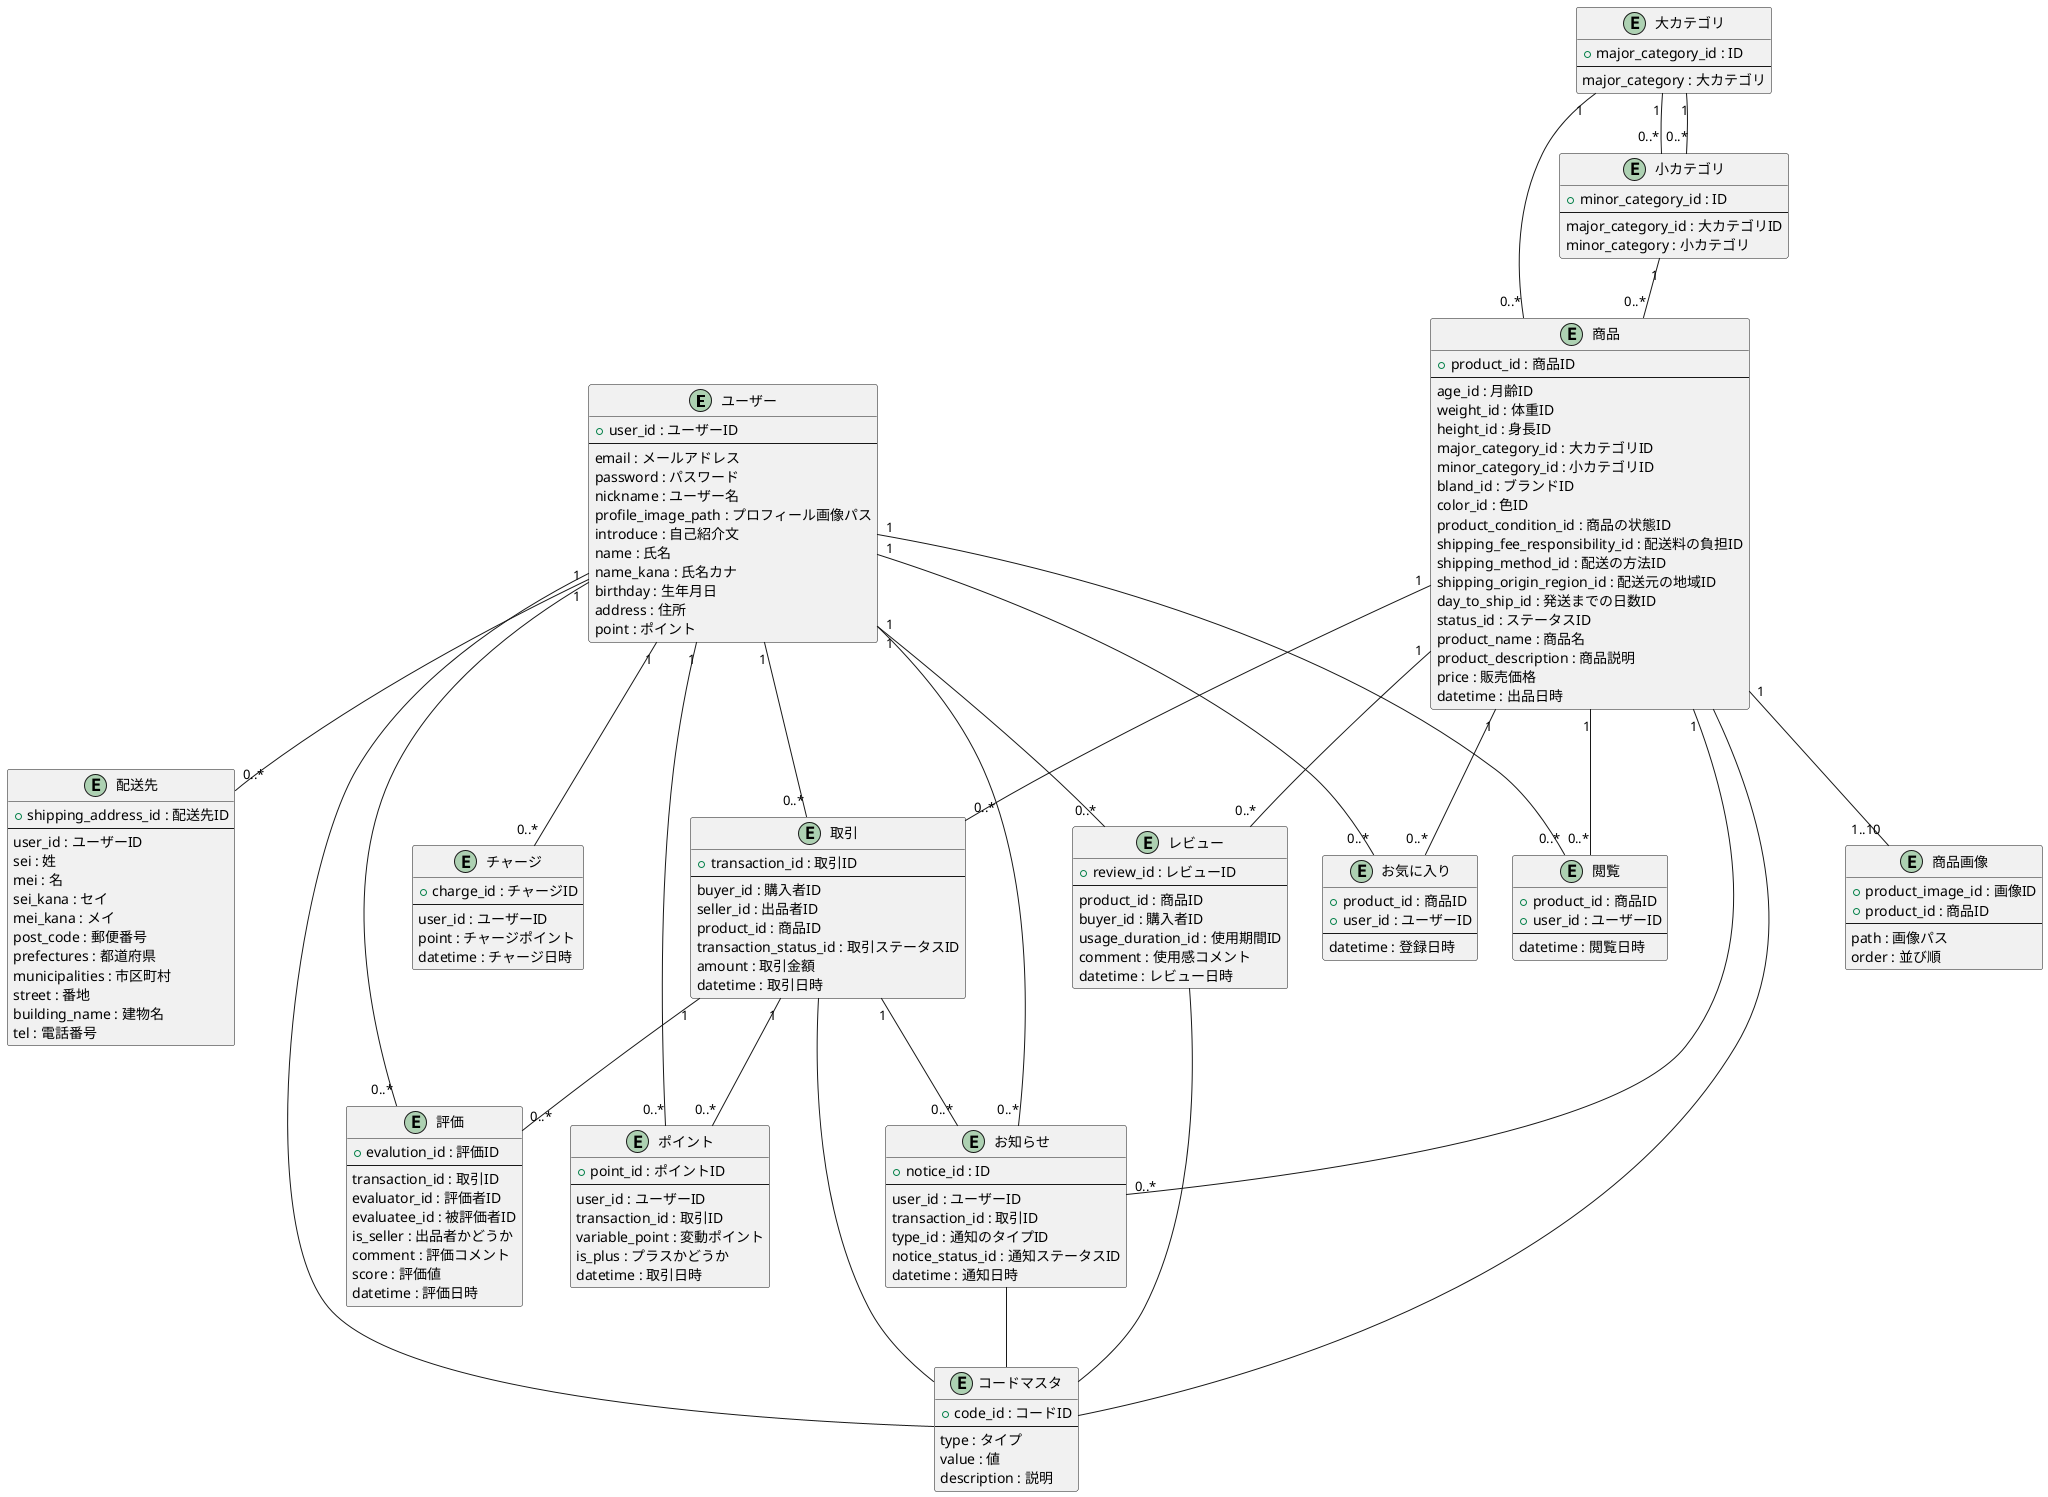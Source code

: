 @startuml

entity "ユーザー" as user {
  + user_id : ユーザーID
  --
  email : メールアドレス
  password : パスワード
  nickname : ユーザー名
  profile_image_path : プロフィール画像パス
  introduce : 自己紹介文
  name : 氏名
  name_kana : 氏名カナ
  birthday : 生年月日
  address : 住所
  point : ポイント
}

entity "配送先" as shipping_address {
  + shipping_address_id : 配送先ID
  --
  user_id : ユーザーID
  sei : 姓
  mei : 名
  sei_kana : セイ
  mei_kana : メイ
  post_code : 郵便番号
  prefectures : 都道府県
  municipalities : 市区町村
  street : 番地
  building_name : 建物名
  tel : 電話番号
}

entity "取引" as transaction {
  + transaction_id : 取引ID
  --
  buyer_id : 購入者ID
  seller_id : 出品者ID
  product_id : 商品ID
  transaction_status_id : 取引ステータスID
  amount : 取引金額
  datetime : 取引日時
}

entity "ポイント" as point {
  + point_id : ポイントID
  --
  user_id : ユーザーID
  transaction_id : 取引ID
  variable_point : 変動ポイント
  is_plus : プラスかどうか
  datetime : 取引日時
}

entity "お気に入り" as favorite {
  + product_id : 商品ID
  + user_id : ユーザーID
  --
  datetime : 登録日時
}

entity "閲覧" as productviews {
  + product_id : 商品ID
  + user_id : ユーザーID
  --
  datetime : 閲覧日時
}

entity "チャージ" as charge {
  + charge_id : チャージID
  --
  user_id : ユーザーID
  point : チャージポイント
  datetime : チャージ日時
}

entity "レビュー" as review {
  + review_id : レビューID
  --
  product_id : 商品ID
  buyer_id : 購入者ID
  usage_duration_id : 使用期間ID
  comment : 使用感コメント
  datetime : レビュー日時
}

entity "商品" as product {
  + product_id : 商品ID
  --
  age_id : 月齢ID
  weight_id : 体重ID
  height_id : 身長ID
  major_category_id : 大カテゴリID
  minor_category_id : 小カテゴリID
  bland_id : ブランドID
  color_id : 色ID
  product_condition_id : 商品の状態ID
  shipping_fee_responsibility_id : 配送料の負担ID
  shipping_method_id : 配送の方法ID
  shipping_origin_region_id : 配送元の地域ID
  day_to_ship_id : 発送までの日数ID
  status_id : ステータスID
  product_name : 商品名
  product_description : 商品説明
  price : 販売価格
  datetime : 出品日時
}

entity "商品画像" as product_image {
  + product_image_id : 画像ID
  + product_id : 商品ID
  --
  path : 画像パス
  order : 並び順
}

entity "評価" as evaluation {
  + evalution_id : 評価ID
  --
  transaction_id : 取引ID
  evaluator_id : 評価者ID
  evaluatee_id : 被評価者ID
  is_seller : 出品者かどうか
  comment : 評価コメント
  score : 評価値
  datetime : 評価日時
}

entity "お知らせ" as notice {
  + notice_id : ID
  --
  user_id : ユーザーID
  transaction_id : 取引ID
  type_id : 通知のタイプID
  notice_status_id : 通知ステータスID
  datetime : 通知日時
}

entity "大カテゴリ" as major_category {
  + major_category_id : ID
  --
  major_category : 大カテゴリ
}

entity "小カテゴリ" as minor_category {
  + minor_category_id : ID
  --
  major_category_id : 大カテゴリID
  minor_category : 小カテゴリ
}

entity "コードマスタ" as code_master {
  + code_id : コードID
  --
  type : タイプ
  value : 値
  description : 説明
}

user "1" -- "0..*" shipping_address
user "1" -- "0..*" transaction
product "1" -- "0..*" transaction
product "1" -- "1..10" product_image
user "1" -- "0..*" point
transaction "1" -- "0..*" point
product "1" -- "0..*" favorite
user "1" -- "0..*" favorite
product "1" -- "0..*" productviews
user "1" -- "0..*" productviews
user "1" -- "0..*" charge
product "1" -- "0..*" review
user "1" -- "0..*" review
major_category "1" -- "0..*" product
minor_category "1" -- "0..*" product
transaction "1" -- "0..*" evaluation
user "1" -- "0..*" evaluation
major_category "1" -- "0..*" minor_category
user "1" -- "0..*" notice
transaction "1" -- "0..*" notice
product "1" -- "0..*" notice
major_category "1" -- "0..*" minor_category
product -- code_master
user -- code_master
transaction -- code_master
review -- code_master
notice -- code_master
@enduml
